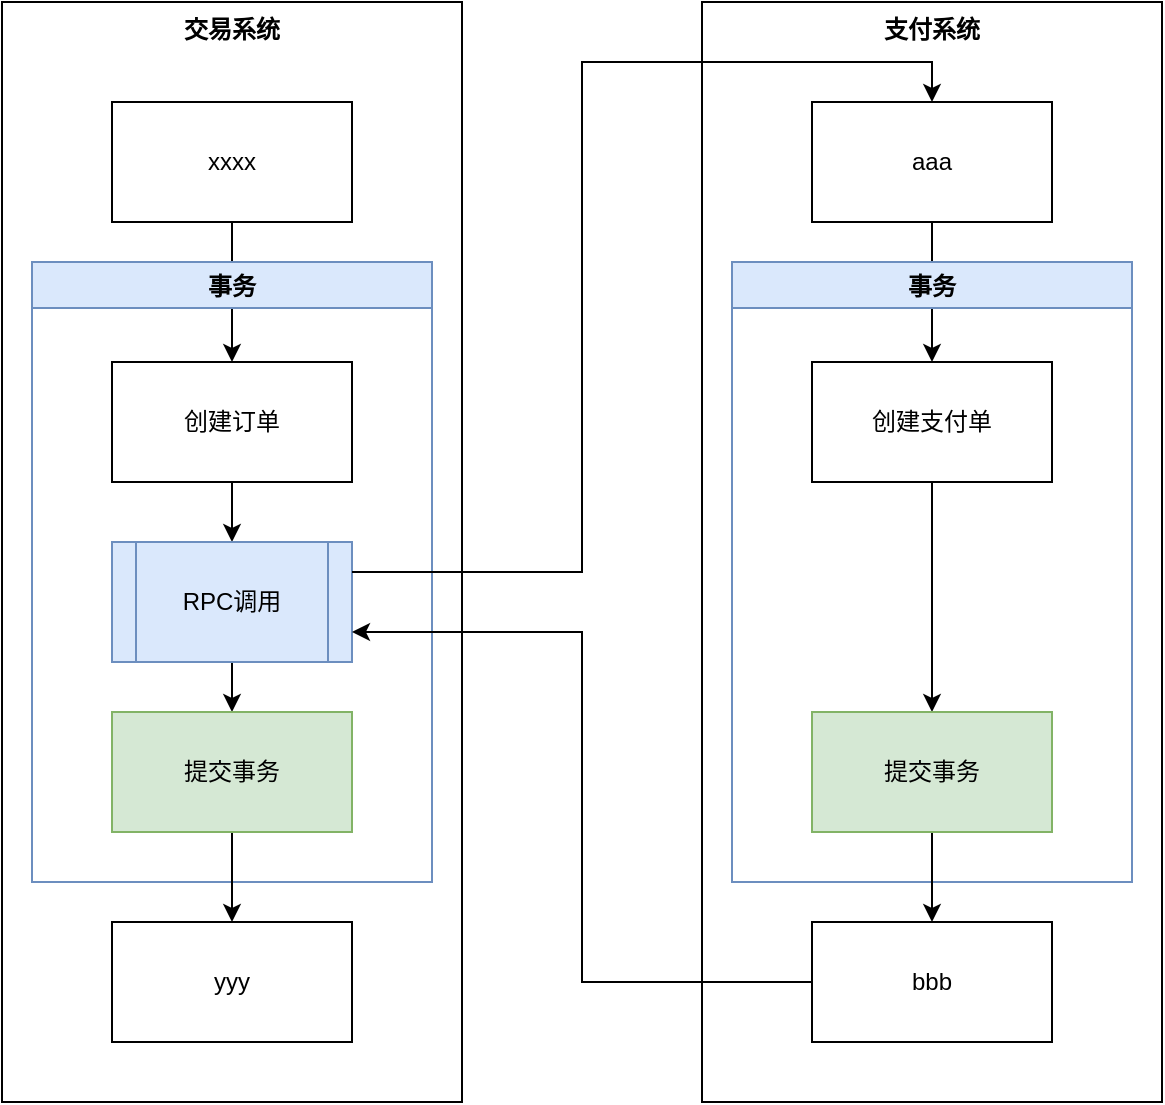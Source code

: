 <mxfile version="20.3.2" type="github">
  <diagram id="gUfImMvI6HA2ibjVi8Yo" name="第 1 页">
    <mxGraphModel dx="1426" dy="794" grid="1" gridSize="10" guides="1" tooltips="1" connect="1" arrows="1" fold="1" page="1" pageScale="1" pageWidth="827" pageHeight="1169" math="0" shadow="0">
      <root>
        <mxCell id="0" />
        <mxCell id="1" parent="0" />
        <mxCell id="FC1-o9Rjn76wEDgKJpTY-1" value="交易系统" style="rounded=0;whiteSpace=wrap;html=1;verticalAlign=top;fontStyle=1" vertex="1" parent="1">
          <mxGeometry x="140" y="20" width="230" height="550" as="geometry" />
        </mxCell>
        <mxCell id="FC1-o9Rjn76wEDgKJpTY-22" style="edgeStyle=orthogonalEdgeStyle;rounded=0;orthogonalLoop=1;jettySize=auto;html=1;entryX=0.5;entryY=0;entryDx=0;entryDy=0;" edge="1" parent="1" source="FC1-o9Rjn76wEDgKJpTY-2" target="FC1-o9Rjn76wEDgKJpTY-4">
          <mxGeometry relative="1" as="geometry" />
        </mxCell>
        <mxCell id="FC1-o9Rjn76wEDgKJpTY-2" value="xxxx" style="rounded=0;whiteSpace=wrap;html=1;" vertex="1" parent="1">
          <mxGeometry x="195" y="70" width="120" height="60" as="geometry" />
        </mxCell>
        <mxCell id="FC1-o9Rjn76wEDgKJpTY-3" value="事务" style="swimlane;fillColor=#dae8fc;strokeColor=#6c8ebf;" vertex="1" parent="1">
          <mxGeometry x="155" y="150" width="200" height="310" as="geometry" />
        </mxCell>
        <mxCell id="FC1-o9Rjn76wEDgKJpTY-23" style="edgeStyle=orthogonalEdgeStyle;rounded=0;orthogonalLoop=1;jettySize=auto;html=1;entryX=0.5;entryY=0;entryDx=0;entryDy=0;" edge="1" parent="1" source="FC1-o9Rjn76wEDgKJpTY-4" target="FC1-o9Rjn76wEDgKJpTY-6">
          <mxGeometry relative="1" as="geometry" />
        </mxCell>
        <mxCell id="FC1-o9Rjn76wEDgKJpTY-4" value="创建订单" style="rounded=0;whiteSpace=wrap;html=1;" vertex="1" parent="1">
          <mxGeometry x="195" y="200" width="120" height="60" as="geometry" />
        </mxCell>
        <mxCell id="FC1-o9Rjn76wEDgKJpTY-21" value="" style="edgeStyle=orthogonalEdgeStyle;rounded=0;orthogonalLoop=1;jettySize=auto;html=1;" edge="1" parent="1" source="FC1-o9Rjn76wEDgKJpTY-6" target="FC1-o9Rjn76wEDgKJpTY-7">
          <mxGeometry relative="1" as="geometry" />
        </mxCell>
        <mxCell id="FC1-o9Rjn76wEDgKJpTY-6" value="RPC调用" style="shape=process;whiteSpace=wrap;html=1;backgroundOutline=1;fillColor=#dae8fc;strokeColor=#6c8ebf;" vertex="1" parent="1">
          <mxGeometry x="195" y="290" width="120" height="60" as="geometry" />
        </mxCell>
        <mxCell id="FC1-o9Rjn76wEDgKJpTY-24" style="edgeStyle=orthogonalEdgeStyle;rounded=0;orthogonalLoop=1;jettySize=auto;html=1;entryX=0.5;entryY=0;entryDx=0;entryDy=0;" edge="1" parent="1" source="FC1-o9Rjn76wEDgKJpTY-7" target="FC1-o9Rjn76wEDgKJpTY-8">
          <mxGeometry relative="1" as="geometry" />
        </mxCell>
        <mxCell id="FC1-o9Rjn76wEDgKJpTY-7" value="提交事务" style="rounded=0;whiteSpace=wrap;html=1;fillColor=#d5e8d4;strokeColor=#82b366;" vertex="1" parent="1">
          <mxGeometry x="195" y="375" width="120" height="60" as="geometry" />
        </mxCell>
        <mxCell id="FC1-o9Rjn76wEDgKJpTY-8" value="yyy" style="rounded=0;whiteSpace=wrap;html=1;" vertex="1" parent="1">
          <mxGeometry x="195" y="480" width="120" height="60" as="geometry" />
        </mxCell>
        <mxCell id="FC1-o9Rjn76wEDgKJpTY-9" value="支付系统" style="rounded=0;whiteSpace=wrap;html=1;verticalAlign=top;fontStyle=1" vertex="1" parent="1">
          <mxGeometry x="490" y="20" width="230" height="550" as="geometry" />
        </mxCell>
        <mxCell id="FC1-o9Rjn76wEDgKJpTY-17" style="edgeStyle=orthogonalEdgeStyle;rounded=0;orthogonalLoop=1;jettySize=auto;html=1;entryX=0.5;entryY=0;entryDx=0;entryDy=0;" edge="1" parent="1" source="FC1-o9Rjn76wEDgKJpTY-10" target="FC1-o9Rjn76wEDgKJpTY-12">
          <mxGeometry relative="1" as="geometry" />
        </mxCell>
        <mxCell id="FC1-o9Rjn76wEDgKJpTY-10" value="aaa" style="rounded=0;whiteSpace=wrap;html=1;" vertex="1" parent="1">
          <mxGeometry x="545" y="70" width="120" height="60" as="geometry" />
        </mxCell>
        <mxCell id="FC1-o9Rjn76wEDgKJpTY-11" value="事务" style="swimlane;fillColor=#dae8fc;strokeColor=#6c8ebf;" vertex="1" parent="1">
          <mxGeometry x="505" y="150" width="200" height="310" as="geometry" />
        </mxCell>
        <mxCell id="FC1-o9Rjn76wEDgKJpTY-18" style="edgeStyle=orthogonalEdgeStyle;rounded=0;orthogonalLoop=1;jettySize=auto;html=1;entryX=0.5;entryY=0;entryDx=0;entryDy=0;" edge="1" parent="1" source="FC1-o9Rjn76wEDgKJpTY-12" target="FC1-o9Rjn76wEDgKJpTY-14">
          <mxGeometry relative="1" as="geometry" />
        </mxCell>
        <mxCell id="FC1-o9Rjn76wEDgKJpTY-12" value="创建支付单" style="rounded=0;whiteSpace=wrap;html=1;" vertex="1" parent="1">
          <mxGeometry x="545" y="200" width="120" height="60" as="geometry" />
        </mxCell>
        <mxCell id="FC1-o9Rjn76wEDgKJpTY-19" style="edgeStyle=orthogonalEdgeStyle;rounded=0;orthogonalLoop=1;jettySize=auto;html=1;entryX=0.5;entryY=0;entryDx=0;entryDy=0;" edge="1" parent="1" source="FC1-o9Rjn76wEDgKJpTY-14" target="FC1-o9Rjn76wEDgKJpTY-15">
          <mxGeometry relative="1" as="geometry" />
        </mxCell>
        <mxCell id="FC1-o9Rjn76wEDgKJpTY-14" value="提交事务" style="rounded=0;whiteSpace=wrap;html=1;fillColor=#d5e8d4;strokeColor=#82b366;" vertex="1" parent="1">
          <mxGeometry x="545" y="375" width="120" height="60" as="geometry" />
        </mxCell>
        <mxCell id="FC1-o9Rjn76wEDgKJpTY-20" style="edgeStyle=orthogonalEdgeStyle;rounded=0;orthogonalLoop=1;jettySize=auto;html=1;entryX=1;entryY=0.75;entryDx=0;entryDy=0;" edge="1" parent="1" source="FC1-o9Rjn76wEDgKJpTY-15" target="FC1-o9Rjn76wEDgKJpTY-6">
          <mxGeometry relative="1" as="geometry" />
        </mxCell>
        <mxCell id="FC1-o9Rjn76wEDgKJpTY-15" value="bbb" style="rounded=0;whiteSpace=wrap;html=1;" vertex="1" parent="1">
          <mxGeometry x="545" y="480" width="120" height="60" as="geometry" />
        </mxCell>
        <mxCell id="FC1-o9Rjn76wEDgKJpTY-16" style="edgeStyle=orthogonalEdgeStyle;rounded=0;orthogonalLoop=1;jettySize=auto;html=1;entryX=0.5;entryY=0;entryDx=0;entryDy=0;exitX=1;exitY=0.25;exitDx=0;exitDy=0;" edge="1" parent="1" source="FC1-o9Rjn76wEDgKJpTY-6" target="FC1-o9Rjn76wEDgKJpTY-10">
          <mxGeometry relative="1" as="geometry" />
        </mxCell>
      </root>
    </mxGraphModel>
  </diagram>
</mxfile>
